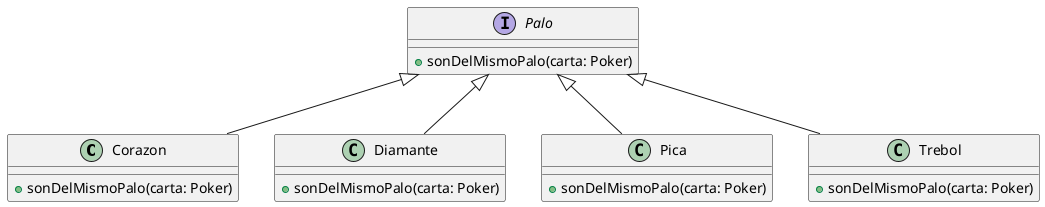 @startuml
class Corazon {
  + sonDelMismoPalo(carta: Poker)
}
class Diamante {
  + sonDelMismoPalo(carta: Poker)
}
class Pica {
  + sonDelMismoPalo(carta: Poker)
}
class Trebol {
  + sonDelMismoPalo(carta: Poker)
}
interface Palo {
  + sonDelMismoPalo(carta: Poker)
}
Palo <|-- Corazon
Palo <|-- Diamante
Palo <|-- Trebol
Palo <|-- Pica
@enduml